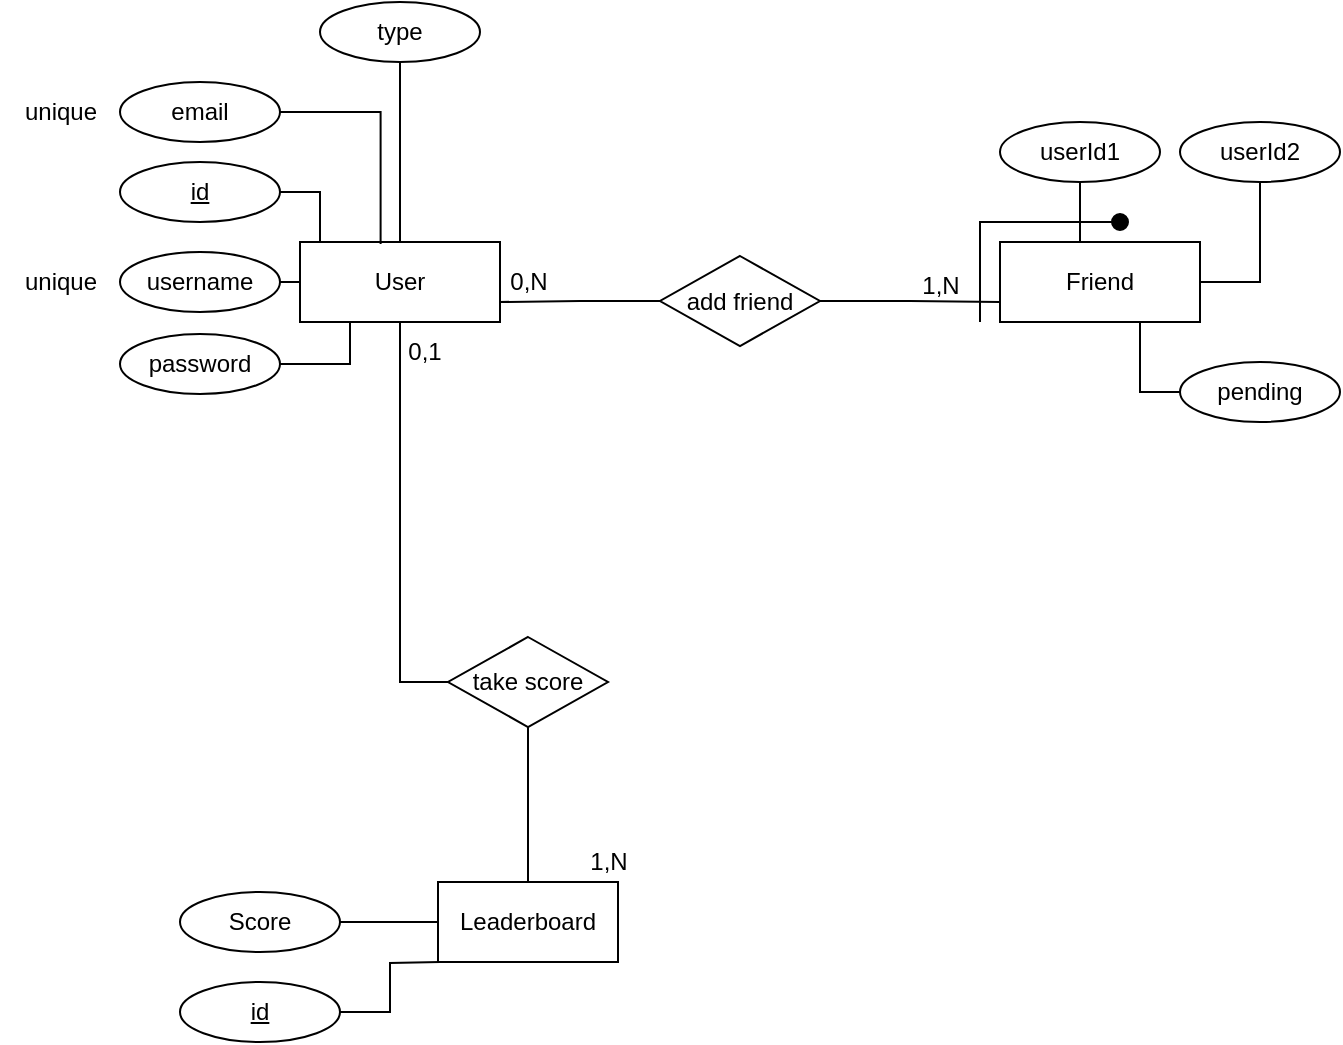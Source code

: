 <mxfile version="27.0.6">
  <diagram id="R2lEEEUBdFMjLlhIrx00" name="Page-1">
    <mxGraphModel dx="1665" dy="871" grid="1" gridSize="10" guides="1" tooltips="1" connect="1" arrows="1" fold="1" page="1" pageScale="1" pageWidth="850" pageHeight="1100" background="none" math="0" shadow="0" extFonts="Permanent Marker^https://fonts.googleapis.com/css?family=Permanent+Marker">
      <root>
        <mxCell id="0" />
        <mxCell id="1" parent="0" />
        <mxCell id="zRT3j66zrKLXkPg_bXtF-7" style="edgeStyle=orthogonalEdgeStyle;rounded=0;orthogonalLoop=1;jettySize=auto;html=1;endArrow=none;endFill=0;entryX=0;entryY=0.5;entryDx=0;entryDy=0;" parent="1" source="YGZLaBeO1jee29N05eSP-2" target="zRT3j66zrKLXkPg_bXtF-8" edge="1">
          <mxGeometry relative="1" as="geometry">
            <mxPoint x="210" y="410" as="targetPoint" />
          </mxGeometry>
        </mxCell>
        <mxCell id="YGZLaBeO1jee29N05eSP-2" value="User" style="whiteSpace=wrap;html=1;align=center;" parent="1" vertex="1">
          <mxGeometry x="160" y="170" width="100" height="40" as="geometry" />
        </mxCell>
        <mxCell id="YGZLaBeO1jee29N05eSP-4" style="edgeStyle=orthogonalEdgeStyle;rounded=0;orthogonalLoop=1;jettySize=auto;html=1;entryX=0;entryY=0.5;entryDx=0;entryDy=0;endArrow=none;endFill=0;exitX=1;exitY=0.5;exitDx=0;exitDy=0;" parent="1" source="YGZLaBeO1jee29N05eSP-10" target="YGZLaBeO1jee29N05eSP-2" edge="1">
          <mxGeometry relative="1" as="geometry">
            <mxPoint x="350" y="204.0" as="sourcePoint" />
            <mxPoint x="260" y="200" as="targetPoint" />
          </mxGeometry>
        </mxCell>
        <mxCell id="YGZLaBeO1jee29N05eSP-7" style="edgeStyle=orthogonalEdgeStyle;rounded=0;orthogonalLoop=1;jettySize=auto;html=1;entryX=0;entryY=0;entryDx=0;entryDy=0;endArrow=none;endFill=0;" parent="1" source="YGZLaBeO1jee29N05eSP-8" target="YGZLaBeO1jee29N05eSP-2" edge="1">
          <mxGeometry relative="1" as="geometry">
            <Array as="points">
              <mxPoint x="170" y="145" />
              <mxPoint x="170" y="170" />
            </Array>
          </mxGeometry>
        </mxCell>
        <mxCell id="YGZLaBeO1jee29N05eSP-8" value="id" style="ellipse;whiteSpace=wrap;html=1;align=center;fontStyle=4;" parent="1" vertex="1">
          <mxGeometry x="70" y="130" width="80" height="30" as="geometry" />
        </mxCell>
        <mxCell id="YGZLaBeO1jee29N05eSP-10" value="username" style="ellipse;whiteSpace=wrap;html=1;align=center;" parent="1" vertex="1">
          <mxGeometry x="70" y="175" width="80" height="30" as="geometry" />
        </mxCell>
        <mxCell id="YGZLaBeO1jee29N05eSP-11" value="password" style="ellipse;whiteSpace=wrap;html=1;align=center;" parent="1" vertex="1">
          <mxGeometry x="70" y="216" width="80" height="30" as="geometry" />
        </mxCell>
        <mxCell id="YGZLaBeO1jee29N05eSP-12" style="edgeStyle=orthogonalEdgeStyle;rounded=0;orthogonalLoop=1;jettySize=auto;html=1;endArrow=none;endFill=0;exitX=1;exitY=0.5;exitDx=0;exitDy=0;entryX=0.25;entryY=1;entryDx=0;entryDy=0;" parent="1" source="YGZLaBeO1jee29N05eSP-11" target="YGZLaBeO1jee29N05eSP-2" edge="1">
          <mxGeometry relative="1" as="geometry">
            <mxPoint x="360" y="210" as="sourcePoint" />
            <mxPoint x="180" y="210" as="targetPoint" />
            <Array as="points">
              <mxPoint x="185" y="231" />
            </Array>
          </mxGeometry>
        </mxCell>
        <mxCell id="YGZLaBeO1jee29N05eSP-13" value="0,N" style="text;html=1;align=center;verticalAlign=middle;resizable=0;points=[];autosize=1;strokeColor=none;fillColor=none;" parent="1" vertex="1">
          <mxGeometry x="254" y="175" width="40" height="30" as="geometry" />
        </mxCell>
        <mxCell id="YGZLaBeO1jee29N05eSP-14" value="unique" style="text;html=1;align=center;verticalAlign=middle;resizable=0;points=[];autosize=1;strokeColor=none;fillColor=none;" parent="1" vertex="1">
          <mxGeometry x="10" y="175" width="60" height="30" as="geometry" />
        </mxCell>
        <mxCell id="YGZLaBeO1jee29N05eSP-15" value="email" style="ellipse;whiteSpace=wrap;html=1;align=center;" parent="1" vertex="1">
          <mxGeometry x="70" y="90" width="80" height="30" as="geometry" />
        </mxCell>
        <mxCell id="YGZLaBeO1jee29N05eSP-17" value="unique" style="text;html=1;align=center;verticalAlign=middle;resizable=0;points=[];autosize=1;strokeColor=none;fillColor=none;" parent="1" vertex="1">
          <mxGeometry x="10" y="90" width="60" height="30" as="geometry" />
        </mxCell>
        <mxCell id="YGZLaBeO1jee29N05eSP-18" value="Score" style="ellipse;whiteSpace=wrap;html=1;align=center;" parent="1" vertex="1">
          <mxGeometry x="100" y="495" width="80" height="30" as="geometry" />
        </mxCell>
        <mxCell id="bnf2ZIn5TdCLEWTEawxb-4" style="edgeStyle=orthogonalEdgeStyle;rounded=0;orthogonalLoop=1;jettySize=auto;html=1;entryX=0.403;entryY=0.024;entryDx=0;entryDy=0;entryPerimeter=0;endArrow=none;endFill=0;" parent="1" source="YGZLaBeO1jee29N05eSP-15" target="YGZLaBeO1jee29N05eSP-2" edge="1">
          <mxGeometry relative="1" as="geometry">
            <Array as="points" />
          </mxGeometry>
        </mxCell>
        <mxCell id="zRT3j66zrKLXkPg_bXtF-8" value="take score" style="rhombus;whiteSpace=wrap;html=1;" parent="1" vertex="1">
          <mxGeometry x="234" y="367.5" width="80" height="45" as="geometry" />
        </mxCell>
        <mxCell id="zRT3j66zrKLXkPg_bXtF-10" style="edgeStyle=orthogonalEdgeStyle;rounded=0;orthogonalLoop=1;jettySize=auto;html=1;endArrow=none;endFill=0;" parent="1" source="zRT3j66zrKLXkPg_bXtF-9" target="YGZLaBeO1jee29N05eSP-18" edge="1">
          <mxGeometry relative="1" as="geometry" />
        </mxCell>
        <mxCell id="zRT3j66zrKLXkPg_bXtF-9" value="Leaderboard" style="whiteSpace=wrap;html=1;" parent="1" vertex="1">
          <mxGeometry x="229" y="490" width="90" height="40" as="geometry" />
        </mxCell>
        <mxCell id="zRT3j66zrKLXkPg_bXtF-11" style="edgeStyle=orthogonalEdgeStyle;rounded=0;orthogonalLoop=1;jettySize=auto;html=1;entryX=0.5;entryY=0;entryDx=0;entryDy=0;endArrow=none;endFill=0;" parent="1" source="zRT3j66zrKLXkPg_bXtF-8" target="zRT3j66zrKLXkPg_bXtF-9" edge="1">
          <mxGeometry relative="1" as="geometry" />
        </mxCell>
        <mxCell id="zRT3j66zrKLXkPg_bXtF-15" value="0,1" style="text;html=1;align=center;verticalAlign=middle;resizable=0;points=[];autosize=1;strokeColor=none;fillColor=none;" parent="1" vertex="1">
          <mxGeometry x="202" y="210" width="40" height="30" as="geometry" />
        </mxCell>
        <mxCell id="zRT3j66zrKLXkPg_bXtF-16" value="1&lt;span style=&quot;background-color: transparent; color: light-dark(rgb(0, 0, 0), rgb(255, 255, 255));&quot;&gt;,N&lt;/span&gt;" style="text;html=1;align=center;verticalAlign=middle;resizable=0;points=[];autosize=1;strokeColor=none;fillColor=none;" parent="1" vertex="1">
          <mxGeometry x="294" y="465" width="40" height="30" as="geometry" />
        </mxCell>
        <mxCell id="LyvjtfNTrB3PjkfO7Csg-1" value="Friend" style="whiteSpace=wrap;html=1;align=center;" parent="1" vertex="1">
          <mxGeometry x="510" y="170" width="100" height="40" as="geometry" />
        </mxCell>
        <mxCell id="LyvjtfNTrB3PjkfO7Csg-6" style="edgeStyle=orthogonalEdgeStyle;rounded=0;orthogonalLoop=1;jettySize=auto;html=1;entryX=1;entryY=0.75;entryDx=0;entryDy=0;endArrow=none;startFill=0;" parent="1" source="LyvjtfNTrB3PjkfO7Csg-5" target="YGZLaBeO1jee29N05eSP-2" edge="1">
          <mxGeometry relative="1" as="geometry" />
        </mxCell>
        <mxCell id="LyvjtfNTrB3PjkfO7Csg-7" style="edgeStyle=orthogonalEdgeStyle;rounded=0;orthogonalLoop=1;jettySize=auto;html=1;entryX=0;entryY=0.75;entryDx=0;entryDy=0;endArrow=none;startFill=0;" parent="1" source="LyvjtfNTrB3PjkfO7Csg-5" target="LyvjtfNTrB3PjkfO7Csg-1" edge="1">
          <mxGeometry relative="1" as="geometry" />
        </mxCell>
        <mxCell id="LyvjtfNTrB3PjkfO7Csg-5" value="add friend" style="rhombus;whiteSpace=wrap;html=1;" parent="1" vertex="1">
          <mxGeometry x="340" y="177" width="80" height="45" as="geometry" />
        </mxCell>
        <mxCell id="LyvjtfNTrB3PjkfO7Csg-8" value="1,N" style="text;html=1;align=center;verticalAlign=middle;resizable=0;points=[];autosize=1;strokeColor=none;fillColor=none;" parent="1" vertex="1">
          <mxGeometry x="460" y="177" width="40" height="30" as="geometry" />
        </mxCell>
        <mxCell id="LyvjtfNTrB3PjkfO7Csg-9" value="userId1" style="ellipse;whiteSpace=wrap;html=1;align=center;" parent="1" vertex="1">
          <mxGeometry x="510" y="110" width="80" height="30" as="geometry" />
        </mxCell>
        <mxCell id="LyvjtfNTrB3PjkfO7Csg-10" style="edgeStyle=orthogonalEdgeStyle;rounded=0;orthogonalLoop=1;jettySize=auto;html=1;endArrow=none;startFill=0;" parent="1" source="LyvjtfNTrB3PjkfO7Csg-9" edge="1">
          <mxGeometry relative="1" as="geometry">
            <mxPoint x="550" y="170" as="targetPoint" />
          </mxGeometry>
        </mxCell>
        <mxCell id="LyvjtfNTrB3PjkfO7Csg-11" value="" style="edgeStyle=segmentEdgeStyle;endArrow=oval;html=1;curved=0;rounded=0;endSize=8;startSize=8;sourcePerimeterSpacing=0;targetPerimeterSpacing=0;endFill=1;" parent="1" edge="1">
          <mxGeometry width="100" relative="1" as="geometry">
            <mxPoint x="500" y="210" as="sourcePoint" />
            <mxPoint x="570" y="160" as="targetPoint" />
            <Array as="points">
              <mxPoint x="500" y="160" />
            </Array>
          </mxGeometry>
        </mxCell>
        <mxCell id="aSYSC3L2PsN-tJUrmpGh-2" style="edgeStyle=orthogonalEdgeStyle;rounded=0;orthogonalLoop=1;jettySize=auto;html=1;entryX=1;entryY=0.5;entryDx=0;entryDy=0;endArrow=none;startFill=0;" parent="1" source="aSYSC3L2PsN-tJUrmpGh-1" target="LyvjtfNTrB3PjkfO7Csg-1" edge="1">
          <mxGeometry relative="1" as="geometry" />
        </mxCell>
        <mxCell id="aSYSC3L2PsN-tJUrmpGh-1" value="userId2" style="ellipse;whiteSpace=wrap;html=1;align=center;" parent="1" vertex="1">
          <mxGeometry x="600" y="110" width="80" height="30" as="geometry" />
        </mxCell>
        <mxCell id="aSYSC3L2PsN-tJUrmpGh-3" value="pending" style="ellipse;whiteSpace=wrap;html=1;align=center;" parent="1" vertex="1">
          <mxGeometry x="600" y="230" width="80" height="30" as="geometry" />
        </mxCell>
        <mxCell id="aSYSC3L2PsN-tJUrmpGh-4" style="edgeStyle=orthogonalEdgeStyle;rounded=0;orthogonalLoop=1;jettySize=auto;html=1;endArrow=none;startFill=0;exitX=0;exitY=0.5;exitDx=0;exitDy=0;" parent="1" source="aSYSC3L2PsN-tJUrmpGh-3" edge="1">
          <mxGeometry relative="1" as="geometry">
            <mxPoint x="650" y="150" as="sourcePoint" />
            <mxPoint x="580" y="210" as="targetPoint" />
          </mxGeometry>
        </mxCell>
        <mxCell id="aSYSC3L2PsN-tJUrmpGh-6" value="&lt;u&gt;id&lt;/u&gt;" style="ellipse;whiteSpace=wrap;html=1;align=center;" parent="1" vertex="1">
          <mxGeometry x="100" y="540" width="80" height="30" as="geometry" />
        </mxCell>
        <mxCell id="aSYSC3L2PsN-tJUrmpGh-7" style="edgeStyle=orthogonalEdgeStyle;rounded=0;orthogonalLoop=1;jettySize=auto;html=1;endArrow=none;endFill=0;entryX=1;entryY=0.5;entryDx=0;entryDy=0;" parent="1" target="aSYSC3L2PsN-tJUrmpGh-6" edge="1">
          <mxGeometry relative="1" as="geometry">
            <mxPoint x="230" y="530" as="sourcePoint" />
            <mxPoint x="190" y="520" as="targetPoint" />
          </mxGeometry>
        </mxCell>
        <mxCell id="aSYSC3L2PsN-tJUrmpGh-8" value="type" style="ellipse;whiteSpace=wrap;html=1;align=center;" parent="1" vertex="1">
          <mxGeometry x="170" y="50" width="80" height="30" as="geometry" />
        </mxCell>
        <mxCell id="aSYSC3L2PsN-tJUrmpGh-9" style="edgeStyle=orthogonalEdgeStyle;rounded=0;orthogonalLoop=1;jettySize=auto;html=1;endArrow=none;endFill=0;exitX=0.5;exitY=1;exitDx=0;exitDy=0;entryX=0.5;entryY=0;entryDx=0;entryDy=0;" parent="1" source="aSYSC3L2PsN-tJUrmpGh-8" target="YGZLaBeO1jee29N05eSP-2" edge="1">
          <mxGeometry relative="1" as="geometry">
            <Array as="points" />
            <mxPoint x="160" y="115" as="sourcePoint" />
            <mxPoint x="230" y="160" as="targetPoint" />
          </mxGeometry>
        </mxCell>
      </root>
    </mxGraphModel>
  </diagram>
</mxfile>
